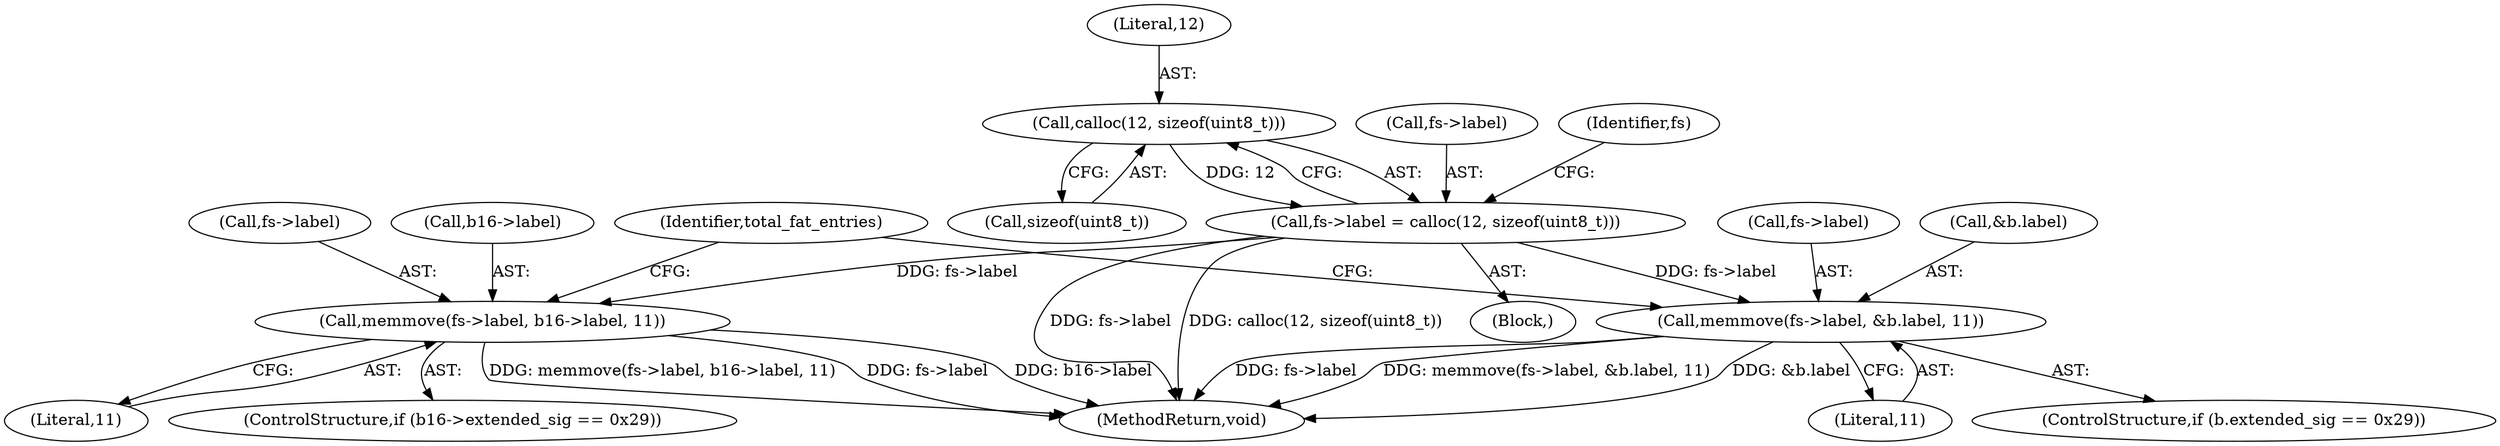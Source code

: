 digraph "0_dosfstools_e8eff147e9da1185f9afd5b25948153a3b97cf52_0@API" {
"1000529" [label="(Call,calloc(12, sizeof(uint8_t)))"];
"1000525" [label="(Call,fs->label = calloc(12, sizeof(uint8_t)))"];
"1000559" [label="(Call,memmove(fs->label, b16->label, 11))"];
"1000587" [label="(Call,memmove(fs->label, &b.label, 11))"];
"1000595" [label="(Literal,11)"];
"1000687" [label="(MethodReturn,void)"];
"1000603" [label="(Identifier,total_fat_entries)"];
"1000563" [label="(Call,b16->label)"];
"1000581" [label="(ControlStructure,if (b.extended_sig == 0x29))"];
"1000526" [label="(Call,fs->label)"];
"1000530" [label="(Literal,12)"];
"1000566" [label="(Literal,11)"];
"1000559" [label="(Call,memmove(fs->label, b16->label, 11))"];
"1000588" [label="(Call,fs->label)"];
"1000591" [label="(Call,&b.label)"];
"1000529" [label="(Call,calloc(12, sizeof(uint8_t)))"];
"1000525" [label="(Call,fs->label = calloc(12, sizeof(uint8_t)))"];
"1000537" [label="(Identifier,fs)"];
"1000553" [label="(ControlStructure,if (b16->extended_sig == 0x29))"];
"1000587" [label="(Call,memmove(fs->label, &b.label, 11))"];
"1000560" [label="(Call,fs->label)"];
"1000531" [label="(Call,sizeof(uint8_t))"];
"1000117" [label="(Block,)"];
"1000529" -> "1000525"  [label="AST: "];
"1000529" -> "1000531"  [label="CFG: "];
"1000530" -> "1000529"  [label="AST: "];
"1000531" -> "1000529"  [label="AST: "];
"1000525" -> "1000529"  [label="CFG: "];
"1000529" -> "1000525"  [label="DDG: 12"];
"1000525" -> "1000117"  [label="AST: "];
"1000526" -> "1000525"  [label="AST: "];
"1000537" -> "1000525"  [label="CFG: "];
"1000525" -> "1000687"  [label="DDG: fs->label"];
"1000525" -> "1000687"  [label="DDG: calloc(12, sizeof(uint8_t))"];
"1000525" -> "1000559"  [label="DDG: fs->label"];
"1000525" -> "1000587"  [label="DDG: fs->label"];
"1000559" -> "1000553"  [label="AST: "];
"1000559" -> "1000566"  [label="CFG: "];
"1000560" -> "1000559"  [label="AST: "];
"1000563" -> "1000559"  [label="AST: "];
"1000566" -> "1000559"  [label="AST: "];
"1000603" -> "1000559"  [label="CFG: "];
"1000559" -> "1000687"  [label="DDG: fs->label"];
"1000559" -> "1000687"  [label="DDG: b16->label"];
"1000559" -> "1000687"  [label="DDG: memmove(fs->label, b16->label, 11)"];
"1000587" -> "1000581"  [label="AST: "];
"1000587" -> "1000595"  [label="CFG: "];
"1000588" -> "1000587"  [label="AST: "];
"1000591" -> "1000587"  [label="AST: "];
"1000595" -> "1000587"  [label="AST: "];
"1000603" -> "1000587"  [label="CFG: "];
"1000587" -> "1000687"  [label="DDG: fs->label"];
"1000587" -> "1000687"  [label="DDG: memmove(fs->label, &b.label, 11)"];
"1000587" -> "1000687"  [label="DDG: &b.label"];
}
